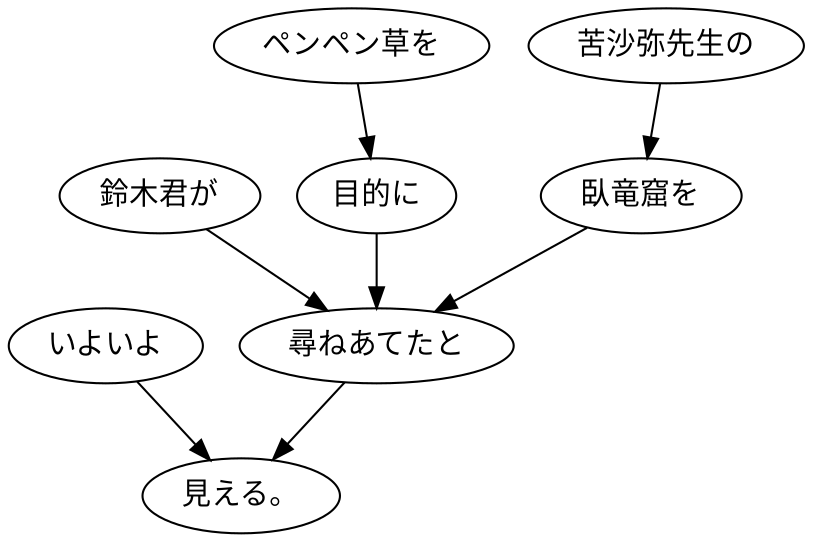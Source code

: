 digraph graph2272 {
	node0 [label="いよいよ"];
	node1 [label="鈴木君が"];
	node2 [label="ペンペン草を"];
	node3 [label="目的に"];
	node4 [label="苦沙弥先生の"];
	node5 [label="臥竜窟を"];
	node6 [label="尋ねあてたと"];
	node7 [label="見える。"];
	node0 -> node7;
	node1 -> node6;
	node2 -> node3;
	node3 -> node6;
	node4 -> node5;
	node5 -> node6;
	node6 -> node7;
}
